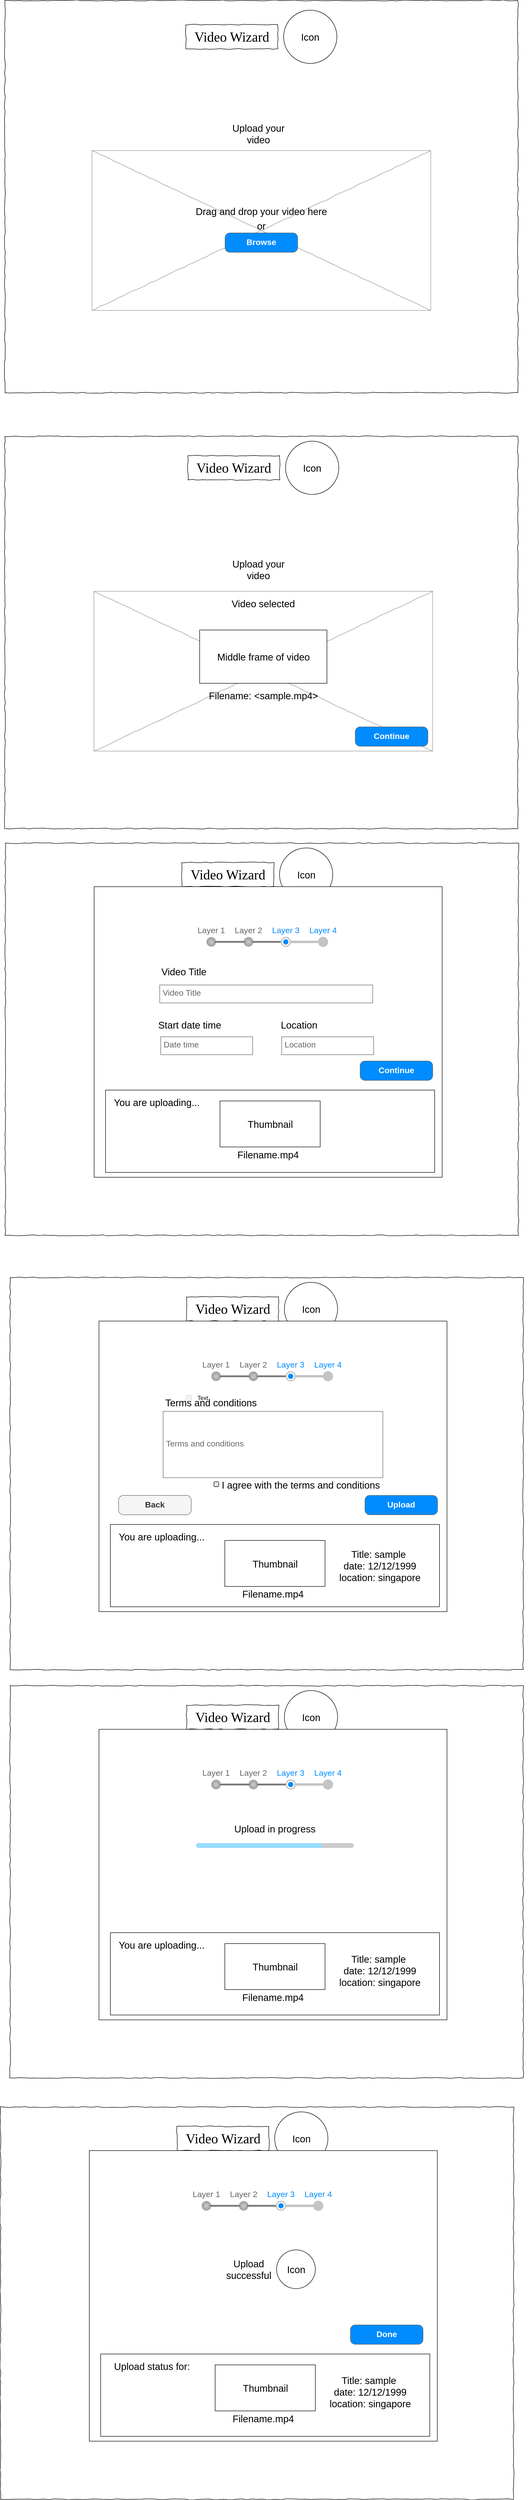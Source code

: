<mxfile version="20.8.13" type="device"><diagram id="9yvFwIko7pqrL0vCDobE" name="Page-2"><mxGraphModel dx="1881" dy="999" grid="1" gridSize="10" guides="1" tooltips="1" connect="1" arrows="1" fold="1" page="1" pageScale="1" pageWidth="827" pageHeight="1169" math="0" shadow="0"><root><mxCell id="0"/><mxCell id="1" parent="0"/><mxCell id="T34SvV8LfyO4ASIll8uc-1" value="" style="whiteSpace=wrap;html=1;rounded=0;shadow=0;labelBackgroundColor=none;strokeColor=#000000;strokeWidth=1;fillColor=none;fontFamily=Verdana;fontSize=12;fontColor=#000000;align=center;comic=1;" vertex="1" parent="1"><mxGeometry x="16" y="870" width="1060" height="810" as="geometry"/></mxCell><mxCell id="T34SvV8LfyO4ASIll8uc-2" value="Upload your video" style="text;strokeColor=none;align=center;fillColor=none;html=1;verticalAlign=middle;whiteSpace=wrap;rounded=0;fontSize=20;" vertex="1" parent="1"><mxGeometry x="463" y="1130" width="154" height="30" as="geometry"/></mxCell><mxCell id="T34SvV8LfyO4ASIll8uc-8" value="" style="group" vertex="1" connectable="0" parent="1"><mxGeometry x="390" y="890" width="312" height="110" as="geometry"/></mxCell><mxCell id="T34SvV8LfyO4ASIll8uc-9" value="Icon" style="ellipse;whiteSpace=wrap;html=1;aspect=fixed;fontSize=20;" vertex="1" parent="T34SvV8LfyO4ASIll8uc-8"><mxGeometry x="202" width="110" height="110" as="geometry"/></mxCell><mxCell id="T34SvV8LfyO4ASIll8uc-10" value="Video Wizard" style="whiteSpace=wrap;html=1;rounded=0;shadow=0;labelBackgroundColor=none;strokeWidth=1;fontFamily=Verdana;fontSize=28;align=center;comic=1;" vertex="1" parent="T34SvV8LfyO4ASIll8uc-8"><mxGeometry y="30" width="190" height="50" as="geometry"/></mxCell><mxCell id="T34SvV8LfyO4ASIll8uc-41" value="" style="group" vertex="1" connectable="0" parent="1"><mxGeometry x="196" y="1180" width="700" height="330" as="geometry"/></mxCell><mxCell id="T34SvV8LfyO4ASIll8uc-4" value="" style="verticalLabelPosition=bottom;shadow=0;dashed=0;align=center;html=1;verticalAlign=top;strokeWidth=1;shape=mxgraph.mockup.graphics.simpleIcon;strokeColor=#999999;rounded=0;labelBackgroundColor=none;fontFamily=Verdana;fontSize=14;fontColor=#000000;comic=1;" vertex="1" parent="T34SvV8LfyO4ASIll8uc-41"><mxGeometry width="700" height="330" as="geometry"/></mxCell><mxCell id="T34SvV8LfyO4ASIll8uc-5" value="Browse" style="strokeWidth=1;shadow=0;dashed=0;align=center;html=1;shape=mxgraph.mockup.buttons.button;strokeColor=#666666;fontColor=#ffffff;mainText=;buttonStyle=round;fontSize=17;fontStyle=1;fillColor=#008cff;whiteSpace=wrap;" vertex="1" parent="T34SvV8LfyO4ASIll8uc-41"><mxGeometry x="275" y="170" width="150" height="40" as="geometry"/></mxCell><mxCell id="T34SvV8LfyO4ASIll8uc-6" value="Drag and drop your video here" style="text;strokeColor=none;align=center;fillColor=none;html=1;verticalAlign=middle;whiteSpace=wrap;rounded=0;fontSize=20;" vertex="1" parent="T34SvV8LfyO4ASIll8uc-41"><mxGeometry x="190" y="110" width="320" height="30" as="geometry"/></mxCell><mxCell id="T34SvV8LfyO4ASIll8uc-7" value="or" style="text;strokeColor=none;align=center;fillColor=none;html=1;verticalAlign=middle;whiteSpace=wrap;rounded=0;fontSize=20;" vertex="1" parent="T34SvV8LfyO4ASIll8uc-41"><mxGeometry x="320" y="140" width="60" height="30" as="geometry"/></mxCell><mxCell id="T34SvV8LfyO4ASIll8uc-49" value="" style="group" vertex="1" connectable="0" parent="1"><mxGeometry x="16" y="1770" width="1060" height="810" as="geometry"/></mxCell><mxCell id="T34SvV8LfyO4ASIll8uc-31" value="" style="whiteSpace=wrap;html=1;rounded=0;shadow=0;labelBackgroundColor=none;strokeColor=#000000;strokeWidth=1;fillColor=none;fontFamily=Verdana;fontSize=12;fontColor=#000000;align=center;comic=1;" vertex="1" parent="T34SvV8LfyO4ASIll8uc-49"><mxGeometry width="1060" height="810" as="geometry"/></mxCell><mxCell id="T34SvV8LfyO4ASIll8uc-32" value="Upload your video" style="text;strokeColor=none;align=center;fillColor=none;html=1;verticalAlign=middle;whiteSpace=wrap;rounded=0;fontSize=20;" vertex="1" parent="T34SvV8LfyO4ASIll8uc-49"><mxGeometry x="447" y="260" width="154" height="30" as="geometry"/></mxCell><mxCell id="T34SvV8LfyO4ASIll8uc-43" value="" style="verticalLabelPosition=bottom;shadow=0;dashed=0;align=center;html=1;verticalAlign=top;strokeWidth=1;shape=mxgraph.mockup.graphics.simpleIcon;strokeColor=#999999;rounded=0;labelBackgroundColor=none;fontFamily=Verdana;fontSize=14;fontColor=#000000;comic=1;" vertex="1" parent="T34SvV8LfyO4ASIll8uc-49"><mxGeometry x="184" y="320" width="700" height="330" as="geometry"/></mxCell><mxCell id="T34SvV8LfyO4ASIll8uc-44" value="Continue" style="strokeWidth=1;shadow=0;dashed=0;align=center;html=1;shape=mxgraph.mockup.buttons.button;strokeColor=#666666;fontColor=#ffffff;mainText=;buttonStyle=round;fontSize=17;fontStyle=1;fillColor=#008cff;whiteSpace=wrap;" vertex="1" parent="T34SvV8LfyO4ASIll8uc-49"><mxGeometry x="724" y="600" width="150" height="40" as="geometry"/></mxCell><mxCell id="T34SvV8LfyO4ASIll8uc-45" value="Video selected" style="text;strokeColor=none;align=center;fillColor=none;html=1;verticalAlign=middle;whiteSpace=wrap;rounded=0;fontSize=20;" vertex="1" parent="T34SvV8LfyO4ASIll8uc-49"><mxGeometry x="374" y="330" width="320" height="30" as="geometry"/></mxCell><mxCell id="T34SvV8LfyO4ASIll8uc-47" value="Middle frame of video" style="rounded=0;whiteSpace=wrap;html=1;fontSize=20;" vertex="1" parent="T34SvV8LfyO4ASIll8uc-49"><mxGeometry x="402.5" y="400" width="263" height="110" as="geometry"/></mxCell><mxCell id="T34SvV8LfyO4ASIll8uc-48" value="Filename: &amp;lt;sample.mp4&amp;gt;" style="text;strokeColor=none;align=center;fillColor=none;html=1;verticalAlign=middle;whiteSpace=wrap;rounded=0;fontSize=20;" vertex="1" parent="T34SvV8LfyO4ASIll8uc-49"><mxGeometry x="410.5" y="520" width="247" height="30" as="geometry"/></mxCell><mxCell id="T34SvV8LfyO4ASIll8uc-38" value="" style="group" vertex="1" connectable="0" parent="T34SvV8LfyO4ASIll8uc-49"><mxGeometry x="378" y="10" width="312" height="110" as="geometry"/></mxCell><mxCell id="T34SvV8LfyO4ASIll8uc-39" value="Icon" style="ellipse;whiteSpace=wrap;html=1;aspect=fixed;fontSize=20;" vertex="1" parent="T34SvV8LfyO4ASIll8uc-38"><mxGeometry x="202" width="110" height="110" as="geometry"/></mxCell><mxCell id="T34SvV8LfyO4ASIll8uc-40" value="Video Wizard" style="whiteSpace=wrap;html=1;rounded=0;shadow=0;labelBackgroundColor=none;strokeWidth=1;fontFamily=Verdana;fontSize=28;align=center;comic=1;" vertex="1" parent="T34SvV8LfyO4ASIll8uc-38"><mxGeometry y="30" width="190" height="50" as="geometry"/></mxCell><mxCell id="T34SvV8LfyO4ASIll8uc-50" value="" style="group" vertex="1" connectable="0" parent="1"><mxGeometry x="30" y="2610" width="1060" height="810" as="geometry"/></mxCell><mxCell id="T34SvV8LfyO4ASIll8uc-89" value="" style="group" vertex="1" connectable="0" parent="T34SvV8LfyO4ASIll8uc-50"><mxGeometry x="351.5" y="10" width="312" height="110" as="geometry"/></mxCell><mxCell id="T34SvV8LfyO4ASIll8uc-90" value="Icon" style="ellipse;whiteSpace=wrap;html=1;aspect=fixed;fontSize=20;" vertex="1" parent="T34SvV8LfyO4ASIll8uc-89"><mxGeometry x="202" width="110" height="110" as="geometry"/></mxCell><mxCell id="T34SvV8LfyO4ASIll8uc-91" value="Video Wizard" style="whiteSpace=wrap;html=1;rounded=0;shadow=0;labelBackgroundColor=none;strokeWidth=1;fontFamily=Verdana;fontSize=28;align=center;comic=1;" vertex="1" parent="T34SvV8LfyO4ASIll8uc-89"><mxGeometry y="30" width="190" height="50" as="geometry"/></mxCell><mxCell id="T34SvV8LfyO4ASIll8uc-51" value="" style="whiteSpace=wrap;html=1;rounded=0;shadow=0;labelBackgroundColor=none;strokeColor=#000000;strokeWidth=1;fillColor=none;fontFamily=Verdana;fontSize=12;fontColor=#000000;align=center;comic=1;" vertex="1" parent="T34SvV8LfyO4ASIll8uc-50"><mxGeometry x="-13" width="1060" height="810" as="geometry"/></mxCell><mxCell id="T34SvV8LfyO4ASIll8uc-52" value="Upload your video" style="text;strokeColor=none;align=center;fillColor=none;html=1;verticalAlign=middle;whiteSpace=wrap;rounded=0;fontSize=20;" vertex="1" parent="T34SvV8LfyO4ASIll8uc-50"><mxGeometry x="447" y="260" width="154" height="30" as="geometry"/></mxCell><mxCell id="T34SvV8LfyO4ASIll8uc-53" value="" style="group" vertex="1" connectable="0" parent="T34SvV8LfyO4ASIll8uc-50"><mxGeometry x="361" y="120" width="312" height="110" as="geometry"/></mxCell><mxCell id="T34SvV8LfyO4ASIll8uc-54" value="Icon" style="ellipse;whiteSpace=wrap;html=1;aspect=fixed;fontSize=20;" vertex="1" parent="T34SvV8LfyO4ASIll8uc-53"><mxGeometry x="202" width="110" height="110" as="geometry"/></mxCell><mxCell id="T34SvV8LfyO4ASIll8uc-55" value="Video Wizard" style="whiteSpace=wrap;html=1;rounded=0;shadow=0;labelBackgroundColor=none;strokeWidth=1;fontFamily=Verdana;fontSize=28;align=center;comic=1;" vertex="1" parent="T34SvV8LfyO4ASIll8uc-53"><mxGeometry y="30" width="190" height="50" as="geometry"/></mxCell><mxCell id="T34SvV8LfyO4ASIll8uc-56" value="" style="verticalLabelPosition=bottom;shadow=0;dashed=0;align=center;html=1;verticalAlign=top;strokeWidth=1;shape=mxgraph.mockup.graphics.simpleIcon;strokeColor=#999999;rounded=0;labelBackgroundColor=none;fontFamily=Verdana;fontSize=14;fontColor=#000000;comic=1;" vertex="1" parent="T34SvV8LfyO4ASIll8uc-50"><mxGeometry x="184" y="320" width="700" height="330" as="geometry"/></mxCell><mxCell id="T34SvV8LfyO4ASIll8uc-57" value="Continue" style="strokeWidth=1;shadow=0;dashed=0;align=center;html=1;shape=mxgraph.mockup.buttons.button;strokeColor=#666666;fontColor=#ffffff;mainText=;buttonStyle=round;fontSize=17;fontStyle=1;fillColor=#008cff;whiteSpace=wrap;" vertex="1" parent="T34SvV8LfyO4ASIll8uc-50"><mxGeometry x="724" y="600" width="150" height="40" as="geometry"/></mxCell><mxCell id="T34SvV8LfyO4ASIll8uc-58" value="Video selected" style="text;strokeColor=none;align=center;fillColor=none;html=1;verticalAlign=middle;whiteSpace=wrap;rounded=0;fontSize=20;" vertex="1" parent="T34SvV8LfyO4ASIll8uc-50"><mxGeometry x="374" y="330" width="320" height="30" as="geometry"/></mxCell><mxCell id="T34SvV8LfyO4ASIll8uc-59" value="Middle frame of video" style="rounded=0;whiteSpace=wrap;html=1;fontSize=20;" vertex="1" parent="T34SvV8LfyO4ASIll8uc-50"><mxGeometry x="402.5" y="400" width="263" height="110" as="geometry"/></mxCell><mxCell id="T34SvV8LfyO4ASIll8uc-60" value="Filename: &amp;lt;sample.mp4&amp;gt;" style="text;strokeColor=none;align=center;fillColor=none;html=1;verticalAlign=middle;whiteSpace=wrap;rounded=0;fontSize=20;" vertex="1" parent="T34SvV8LfyO4ASIll8uc-50"><mxGeometry x="410.5" y="520" width="247" height="30" as="geometry"/></mxCell><mxCell id="T34SvV8LfyO4ASIll8uc-61" value="" style="rounded=0;whiteSpace=wrap;html=1;fontSize=20;" vertex="1" parent="T34SvV8LfyO4ASIll8uc-50"><mxGeometry x="170.5" y="90" width="719" height="600" as="geometry"/></mxCell><mxCell id="T34SvV8LfyO4ASIll8uc-62" value="" style="strokeWidth=1;shadow=0;dashed=0;align=center;html=1;shape=mxgraph.mockup.navigation.stepBar;strokeColor=#c4c4c4;textColor=#666666;textColor2=#008cff;mainText=Layer 1,Layer 2,+Layer 3,Layer 4;textSize=17;fillColor=#666666;overflow=fill;fontSize=17;fontColor=#666666;" vertex="1" parent="T34SvV8LfyO4ASIll8uc-50"><mxGeometry x="374" y="170" width="300" height="50" as="geometry"/></mxCell><mxCell id="T34SvV8LfyO4ASIll8uc-63" value="Video Title" style="strokeWidth=1;shadow=0;dashed=0;align=center;html=1;shape=mxgraph.mockup.text.textBox;fontColor=#666666;align=left;fontSize=17;spacingLeft=4;spacingTop=-3;strokeColor=#666666;mainText=" vertex="1" parent="T34SvV8LfyO4ASIll8uc-50"><mxGeometry x="306" y="293" width="440" height="37" as="geometry"/></mxCell><mxCell id="T34SvV8LfyO4ASIll8uc-64" value="Date time" style="strokeWidth=1;shadow=0;dashed=0;align=center;html=1;shape=mxgraph.mockup.text.textBox;fontColor=#666666;align=left;fontSize=17;spacingLeft=4;spacingTop=-3;strokeColor=#666666;mainText=" vertex="1" parent="T34SvV8LfyO4ASIll8uc-50"><mxGeometry x="308" y="400" width="190" height="37" as="geometry"/></mxCell><mxCell id="T34SvV8LfyO4ASIll8uc-80" value="Location" style="strokeWidth=1;shadow=0;dashed=0;align=center;html=1;shape=mxgraph.mockup.text.textBox;fontColor=#666666;align=left;fontSize=17;spacingLeft=4;spacingTop=-3;strokeColor=#666666;mainText=" vertex="1" parent="T34SvV8LfyO4ASIll8uc-50"><mxGeometry x="558" y="400" width="190" height="37" as="geometry"/></mxCell><mxCell id="T34SvV8LfyO4ASIll8uc-81" value="Video Title" style="text;strokeColor=none;align=center;fillColor=none;html=1;verticalAlign=middle;whiteSpace=wrap;rounded=0;fontSize=20;" vertex="1" parent="T34SvV8LfyO4ASIll8uc-50"><mxGeometry x="286" y="250" width="140" height="30" as="geometry"/></mxCell><mxCell id="T34SvV8LfyO4ASIll8uc-82" value="Start date time" style="text;strokeColor=none;align=center;fillColor=none;html=1;verticalAlign=middle;whiteSpace=wrap;rounded=0;fontSize=20;" vertex="1" parent="T34SvV8LfyO4ASIll8uc-50"><mxGeometry x="298" y="360" width="140" height="30" as="geometry"/></mxCell><mxCell id="T34SvV8LfyO4ASIll8uc-83" value="Location" style="text;strokeColor=none;align=center;fillColor=none;html=1;verticalAlign=middle;whiteSpace=wrap;rounded=0;fontSize=20;" vertex="1" parent="T34SvV8LfyO4ASIll8uc-50"><mxGeometry x="523.5" y="360" width="140" height="30" as="geometry"/></mxCell><mxCell id="T34SvV8LfyO4ASIll8uc-84" value="" style="rounded=0;whiteSpace=wrap;html=1;fontSize=20;" vertex="1" parent="T34SvV8LfyO4ASIll8uc-50"><mxGeometry x="194" y="510" width="680" height="170" as="geometry"/></mxCell><mxCell id="T34SvV8LfyO4ASIll8uc-85" value="You are uploading..." style="text;strokeColor=none;align=center;fillColor=none;html=1;verticalAlign=middle;whiteSpace=wrap;rounded=0;fontSize=20;" vertex="1" parent="T34SvV8LfyO4ASIll8uc-50"><mxGeometry x="210" y="520" width="180" height="30" as="geometry"/></mxCell><mxCell id="T34SvV8LfyO4ASIll8uc-86" value="Thumbnail" style="rounded=0;whiteSpace=wrap;html=1;fontSize=20;" vertex="1" parent="T34SvV8LfyO4ASIll8uc-50"><mxGeometry x="430.5" y="532.5" width="207" height="95" as="geometry"/></mxCell><mxCell id="T34SvV8LfyO4ASIll8uc-87" value="Filename.mp4" style="text;html=1;strokeColor=none;fillColor=none;align=center;verticalAlign=middle;whiteSpace=wrap;rounded=0;fontSize=20;" vertex="1" parent="T34SvV8LfyO4ASIll8uc-50"><mxGeometry x="500" y="627.5" width="60" height="30" as="geometry"/></mxCell><mxCell id="T34SvV8LfyO4ASIll8uc-88" value="Continue" style="strokeWidth=1;shadow=0;dashed=0;align=center;html=1;shape=mxgraph.mockup.buttons.button;strokeColor=#666666;fontColor=#ffffff;mainText=;buttonStyle=round;fontSize=17;fontStyle=1;fillColor=#008cff;whiteSpace=wrap;" vertex="1" parent="T34SvV8LfyO4ASIll8uc-50"><mxGeometry x="720" y="450" width="150" height="40" as="geometry"/></mxCell><mxCell id="T34SvV8LfyO4ASIll8uc-100" value="Upload your video" style="text;strokeColor=none;align=center;fillColor=none;html=1;verticalAlign=middle;whiteSpace=wrap;rounded=0;fontSize=20;" vertex="1" parent="1"><mxGeometry x="483" y="3780" width="154" height="30" as="geometry"/></mxCell><mxCell id="T34SvV8LfyO4ASIll8uc-101" value="" style="verticalLabelPosition=bottom;shadow=0;dashed=0;align=center;html=1;verticalAlign=top;strokeWidth=1;shape=mxgraph.mockup.graphics.simpleIcon;strokeColor=#999999;rounded=0;labelBackgroundColor=none;fontFamily=Verdana;fontSize=14;fontColor=#000000;comic=1;" vertex="1" parent="1"><mxGeometry x="220" y="3840" width="700" height="330" as="geometry"/></mxCell><mxCell id="T34SvV8LfyO4ASIll8uc-102" value="Continue" style="strokeWidth=1;shadow=0;dashed=0;align=center;html=1;shape=mxgraph.mockup.buttons.button;strokeColor=#666666;fontColor=#ffffff;mainText=;buttonStyle=round;fontSize=17;fontStyle=1;fillColor=#008cff;whiteSpace=wrap;" vertex="1" parent="1"><mxGeometry x="760" y="4120" width="150" height="40" as="geometry"/></mxCell><mxCell id="T34SvV8LfyO4ASIll8uc-103" value="Video selected" style="text;strokeColor=none;align=center;fillColor=none;html=1;verticalAlign=middle;whiteSpace=wrap;rounded=0;fontSize=20;" vertex="1" parent="1"><mxGeometry x="410" y="3850" width="320" height="30" as="geometry"/></mxCell><mxCell id="T34SvV8LfyO4ASIll8uc-104" value="Middle frame of video" style="rounded=0;whiteSpace=wrap;html=1;fontSize=20;" vertex="1" parent="1"><mxGeometry x="438.5" y="3920" width="263" height="110" as="geometry"/></mxCell><mxCell id="T34SvV8LfyO4ASIll8uc-105" value="Filename: &amp;lt;sample.mp4&amp;gt;" style="text;strokeColor=none;align=center;fillColor=none;html=1;verticalAlign=middle;whiteSpace=wrap;rounded=0;fontSize=20;" vertex="1" parent="1"><mxGeometry x="446.5" y="4040" width="247" height="30" as="geometry"/></mxCell><mxCell id="T34SvV8LfyO4ASIll8uc-109" value="" style="group" vertex="1" connectable="0" parent="1"><mxGeometry x="40" y="3507" width="1060" height="810" as="geometry"/></mxCell><mxCell id="T34SvV8LfyO4ASIll8uc-110" value="" style="group" vertex="1" connectable="0" parent="T34SvV8LfyO4ASIll8uc-109"><mxGeometry x="351.5" y="10" width="312" height="110" as="geometry"/></mxCell><mxCell id="T34SvV8LfyO4ASIll8uc-111" value="Icon" style="ellipse;whiteSpace=wrap;html=1;aspect=fixed;fontSize=20;" vertex="1" parent="T34SvV8LfyO4ASIll8uc-110"><mxGeometry x="202" width="110" height="110" as="geometry"/></mxCell><mxCell id="T34SvV8LfyO4ASIll8uc-112" value="Video Wizard" style="whiteSpace=wrap;html=1;rounded=0;shadow=0;labelBackgroundColor=none;strokeWidth=1;fontFamily=Verdana;fontSize=28;align=center;comic=1;" vertex="1" parent="T34SvV8LfyO4ASIll8uc-110"><mxGeometry y="30" width="190" height="50" as="geometry"/></mxCell><mxCell id="T34SvV8LfyO4ASIll8uc-113" value="" style="whiteSpace=wrap;html=1;rounded=0;shadow=0;labelBackgroundColor=none;strokeColor=#000000;strokeWidth=1;fillColor=none;fontFamily=Verdana;fontSize=12;fontColor=#000000;align=center;comic=1;" vertex="1" parent="T34SvV8LfyO4ASIll8uc-109"><mxGeometry x="-13" width="1060" height="810" as="geometry"/></mxCell><mxCell id="T34SvV8LfyO4ASIll8uc-114" value="Upload your video" style="text;strokeColor=none;align=center;fillColor=none;html=1;verticalAlign=middle;whiteSpace=wrap;rounded=0;fontSize=20;" vertex="1" parent="T34SvV8LfyO4ASIll8uc-109"><mxGeometry x="447" y="260" width="154" height="30" as="geometry"/></mxCell><mxCell id="T34SvV8LfyO4ASIll8uc-115" value="" style="group" vertex="1" connectable="0" parent="T34SvV8LfyO4ASIll8uc-109"><mxGeometry x="361" y="120" width="312" height="110" as="geometry"/></mxCell><mxCell id="T34SvV8LfyO4ASIll8uc-116" value="Icon" style="ellipse;whiteSpace=wrap;html=1;aspect=fixed;fontSize=20;" vertex="1" parent="T34SvV8LfyO4ASIll8uc-115"><mxGeometry x="202" width="110" height="110" as="geometry"/></mxCell><mxCell id="T34SvV8LfyO4ASIll8uc-117" value="Video Wizard" style="whiteSpace=wrap;html=1;rounded=0;shadow=0;labelBackgroundColor=none;strokeWidth=1;fontFamily=Verdana;fontSize=28;align=center;comic=1;" vertex="1" parent="T34SvV8LfyO4ASIll8uc-115"><mxGeometry y="30" width="190" height="50" as="geometry"/></mxCell><mxCell id="T34SvV8LfyO4ASIll8uc-118" value="" style="verticalLabelPosition=bottom;shadow=0;dashed=0;align=center;html=1;verticalAlign=top;strokeWidth=1;shape=mxgraph.mockup.graphics.simpleIcon;strokeColor=#999999;rounded=0;labelBackgroundColor=none;fontFamily=Verdana;fontSize=14;fontColor=#000000;comic=1;" vertex="1" parent="T34SvV8LfyO4ASIll8uc-109"><mxGeometry x="184" y="320" width="700" height="330" as="geometry"/></mxCell><mxCell id="T34SvV8LfyO4ASIll8uc-119" value="Continue" style="strokeWidth=1;shadow=0;dashed=0;align=center;html=1;shape=mxgraph.mockup.buttons.button;strokeColor=#666666;fontColor=#ffffff;mainText=;buttonStyle=round;fontSize=17;fontStyle=1;fillColor=#008cff;whiteSpace=wrap;" vertex="1" parent="T34SvV8LfyO4ASIll8uc-109"><mxGeometry x="724" y="600" width="150" height="40" as="geometry"/></mxCell><mxCell id="T34SvV8LfyO4ASIll8uc-120" value="Video selected" style="text;strokeColor=none;align=center;fillColor=none;html=1;verticalAlign=middle;whiteSpace=wrap;rounded=0;fontSize=20;" vertex="1" parent="T34SvV8LfyO4ASIll8uc-109"><mxGeometry x="374" y="330" width="320" height="30" as="geometry"/></mxCell><mxCell id="T34SvV8LfyO4ASIll8uc-121" value="Middle frame of video" style="rounded=0;whiteSpace=wrap;html=1;fontSize=20;" vertex="1" parent="T34SvV8LfyO4ASIll8uc-109"><mxGeometry x="402.5" y="400" width="263" height="110" as="geometry"/></mxCell><mxCell id="T34SvV8LfyO4ASIll8uc-122" value="Filename: &amp;lt;sample.mp4&amp;gt;" style="text;strokeColor=none;align=center;fillColor=none;html=1;verticalAlign=middle;whiteSpace=wrap;rounded=0;fontSize=20;" vertex="1" parent="T34SvV8LfyO4ASIll8uc-109"><mxGeometry x="410.5" y="520" width="247" height="30" as="geometry"/></mxCell><mxCell id="T34SvV8LfyO4ASIll8uc-123" value="" style="rounded=0;whiteSpace=wrap;html=1;fontSize=20;" vertex="1" parent="T34SvV8LfyO4ASIll8uc-109"><mxGeometry x="170.5" y="90" width="719" height="600" as="geometry"/></mxCell><mxCell id="T34SvV8LfyO4ASIll8uc-124" value="" style="strokeWidth=1;shadow=0;dashed=0;align=center;html=1;shape=mxgraph.mockup.navigation.stepBar;strokeColor=#c4c4c4;textColor=#666666;textColor2=#008cff;mainText=Layer 1,Layer 2,+Layer 3,Layer 4;textSize=17;fillColor=#666666;overflow=fill;fontSize=17;fontColor=#666666;" vertex="1" parent="T34SvV8LfyO4ASIll8uc-109"><mxGeometry x="374" y="170" width="300" height="50" as="geometry"/></mxCell><mxCell id="T34SvV8LfyO4ASIll8uc-125" value="Terms and conditions" style="strokeWidth=1;shadow=0;dashed=0;align=center;html=1;shape=mxgraph.mockup.text.textBox;fontColor=#666666;align=left;fontSize=17;spacingLeft=4;spacingTop=-3;strokeColor=#666666;mainText=" vertex="1" parent="T34SvV8LfyO4ASIll8uc-109"><mxGeometry x="303" y="276.5" width="454" height="137" as="geometry"/></mxCell><mxCell id="T34SvV8LfyO4ASIll8uc-128" value="Terms and conditions" style="text;strokeColor=none;align=center;fillColor=none;html=1;verticalAlign=middle;whiteSpace=wrap;rounded=0;fontSize=20;" vertex="1" parent="T34SvV8LfyO4ASIll8uc-109"><mxGeometry x="290" y="243" width="224" height="30" as="geometry"/></mxCell><mxCell id="T34SvV8LfyO4ASIll8uc-131" value="" style="rounded=0;whiteSpace=wrap;html=1;fontSize=20;" vertex="1" parent="T34SvV8LfyO4ASIll8uc-109"><mxGeometry x="194" y="510" width="680" height="170" as="geometry"/></mxCell><mxCell id="T34SvV8LfyO4ASIll8uc-132" value="You are uploading..." style="text;strokeColor=none;align=center;fillColor=none;html=1;verticalAlign=middle;whiteSpace=wrap;rounded=0;fontSize=20;" vertex="1" parent="T34SvV8LfyO4ASIll8uc-109"><mxGeometry x="210" y="520" width="180" height="30" as="geometry"/></mxCell><mxCell id="T34SvV8LfyO4ASIll8uc-133" value="Thumbnail" style="rounded=0;whiteSpace=wrap;html=1;fontSize=20;" vertex="1" parent="T34SvV8LfyO4ASIll8uc-109"><mxGeometry x="430.5" y="543" width="207" height="95" as="geometry"/></mxCell><mxCell id="T34SvV8LfyO4ASIll8uc-134" value="Filename.mp4" style="text;html=1;strokeColor=none;fillColor=none;align=center;verticalAlign=middle;whiteSpace=wrap;rounded=0;fontSize=20;" vertex="1" parent="T34SvV8LfyO4ASIll8uc-109"><mxGeometry x="500" y="638" width="60" height="30" as="geometry"/></mxCell><mxCell id="T34SvV8LfyO4ASIll8uc-135" value="Upload" style="strokeWidth=1;shadow=0;dashed=0;align=center;html=1;shape=mxgraph.mockup.buttons.button;strokeColor=#666666;fontColor=#ffffff;mainText=;buttonStyle=round;fontSize=17;fontStyle=1;fillColor=#008cff;whiteSpace=wrap;" vertex="1" parent="T34SvV8LfyO4ASIll8uc-109"><mxGeometry x="720" y="450" width="150" height="40" as="geometry"/></mxCell><mxCell id="T34SvV8LfyO4ASIll8uc-156" value="" style="html=1;shadow=0;dashed=0;shape=mxgraph.bootstrap.checkbox2;labelPosition=right;verticalLabelPosition=middle;align=left;verticalAlign=middle;gradientColor=#DEDEDE;fillColor=#EDEDED;checked=0;spacing=5;checkedFill=#0085FC;checkedStroke=#ffffff;sketch=0;fontSize=20;" vertex="1" parent="T34SvV8LfyO4ASIll8uc-109"><mxGeometry x="408" y="422" width="10" height="10" as="geometry"/></mxCell><mxCell id="T34SvV8LfyO4ASIll8uc-157" value="I agree with the terms and conditions" style="text;strokeColor=none;align=center;fillColor=none;html=1;verticalAlign=middle;whiteSpace=wrap;rounded=0;fontSize=20;" vertex="1" parent="T34SvV8LfyO4ASIll8uc-109"><mxGeometry x="388" y="413" width="399" height="30" as="geometry"/></mxCell><mxCell id="T34SvV8LfyO4ASIll8uc-159" value="Back" style="strokeWidth=1;shadow=0;dashed=0;align=center;html=1;shape=mxgraph.mockup.buttons.button;strokeColor=#666666;fontColor=#333333;mainText=;buttonStyle=round;fontSize=17;fontStyle=1;fillColor=#f5f5f5;whiteSpace=wrap;" vertex="1" parent="T34SvV8LfyO4ASIll8uc-109"><mxGeometry x="211" y="450" width="150" height="40" as="geometry"/></mxCell><mxCell id="T34SvV8LfyO4ASIll8uc-243" value="Title: sample&amp;nbsp;&lt;br&gt;date: 12/12/1999&lt;br&gt;location: singapore" style="text;strokeColor=none;align=center;fillColor=none;html=1;verticalAlign=middle;whiteSpace=wrap;rounded=0;fontSize=20;" vertex="1" parent="T34SvV8LfyO4ASIll8uc-109"><mxGeometry x="665.5" y="567.5" width="170" height="55" as="geometry"/></mxCell><mxCell id="T34SvV8LfyO4ASIll8uc-216" value="" style="group" vertex="1" connectable="0" parent="1"><mxGeometry x="40" y="4350" width="1060" height="810" as="geometry"/></mxCell><mxCell id="T34SvV8LfyO4ASIll8uc-217" value="" style="group" vertex="1" connectable="0" parent="T34SvV8LfyO4ASIll8uc-216"><mxGeometry x="351.5" y="10" width="312" height="110" as="geometry"/></mxCell><mxCell id="T34SvV8LfyO4ASIll8uc-218" value="Icon" style="ellipse;whiteSpace=wrap;html=1;aspect=fixed;fontSize=20;" vertex="1" parent="T34SvV8LfyO4ASIll8uc-217"><mxGeometry x="202" width="110" height="110" as="geometry"/></mxCell><mxCell id="T34SvV8LfyO4ASIll8uc-219" value="Video Wizard" style="whiteSpace=wrap;html=1;rounded=0;shadow=0;labelBackgroundColor=none;strokeWidth=1;fontFamily=Verdana;fontSize=28;align=center;comic=1;" vertex="1" parent="T34SvV8LfyO4ASIll8uc-217"><mxGeometry y="30" width="190" height="50" as="geometry"/></mxCell><mxCell id="T34SvV8LfyO4ASIll8uc-220" value="" style="whiteSpace=wrap;html=1;rounded=0;shadow=0;labelBackgroundColor=none;strokeColor=#000000;strokeWidth=1;fillColor=none;fontFamily=Verdana;fontSize=12;fontColor=#000000;align=center;comic=1;" vertex="1" parent="T34SvV8LfyO4ASIll8uc-216"><mxGeometry x="-13" width="1060" height="810" as="geometry"/></mxCell><mxCell id="T34SvV8LfyO4ASIll8uc-221" value="Upload your video" style="text;strokeColor=none;align=center;fillColor=none;html=1;verticalAlign=middle;whiteSpace=wrap;rounded=0;fontSize=20;" vertex="1" parent="T34SvV8LfyO4ASIll8uc-216"><mxGeometry x="447" y="260" width="154" height="30" as="geometry"/></mxCell><mxCell id="T34SvV8LfyO4ASIll8uc-222" value="" style="group" vertex="1" connectable="0" parent="T34SvV8LfyO4ASIll8uc-216"><mxGeometry x="361" y="120" width="312" height="110" as="geometry"/></mxCell><mxCell id="T34SvV8LfyO4ASIll8uc-223" value="Icon" style="ellipse;whiteSpace=wrap;html=1;aspect=fixed;fontSize=20;" vertex="1" parent="T34SvV8LfyO4ASIll8uc-222"><mxGeometry x="202" width="110" height="110" as="geometry"/></mxCell><mxCell id="T34SvV8LfyO4ASIll8uc-224" value="Video Wizard" style="whiteSpace=wrap;html=1;rounded=0;shadow=0;labelBackgroundColor=none;strokeWidth=1;fontFamily=Verdana;fontSize=28;align=center;comic=1;" vertex="1" parent="T34SvV8LfyO4ASIll8uc-222"><mxGeometry y="30" width="190" height="50" as="geometry"/></mxCell><mxCell id="T34SvV8LfyO4ASIll8uc-225" value="" style="verticalLabelPosition=bottom;shadow=0;dashed=0;align=center;html=1;verticalAlign=top;strokeWidth=1;shape=mxgraph.mockup.graphics.simpleIcon;strokeColor=#999999;rounded=0;labelBackgroundColor=none;fontFamily=Verdana;fontSize=14;fontColor=#000000;comic=1;" vertex="1" parent="T34SvV8LfyO4ASIll8uc-216"><mxGeometry x="184" y="320" width="700" height="330" as="geometry"/></mxCell><mxCell id="T34SvV8LfyO4ASIll8uc-226" value="Continue" style="strokeWidth=1;shadow=0;dashed=0;align=center;html=1;shape=mxgraph.mockup.buttons.button;strokeColor=#666666;fontColor=#ffffff;mainText=;buttonStyle=round;fontSize=17;fontStyle=1;fillColor=#008cff;whiteSpace=wrap;" vertex="1" parent="T34SvV8LfyO4ASIll8uc-216"><mxGeometry x="724" y="600" width="150" height="40" as="geometry"/></mxCell><mxCell id="T34SvV8LfyO4ASIll8uc-227" value="Video selected" style="text;strokeColor=none;align=center;fillColor=none;html=1;verticalAlign=middle;whiteSpace=wrap;rounded=0;fontSize=20;" vertex="1" parent="T34SvV8LfyO4ASIll8uc-216"><mxGeometry x="374" y="330" width="320" height="30" as="geometry"/></mxCell><mxCell id="T34SvV8LfyO4ASIll8uc-228" value="Middle frame of video" style="rounded=0;whiteSpace=wrap;html=1;fontSize=20;" vertex="1" parent="T34SvV8LfyO4ASIll8uc-216"><mxGeometry x="402.5" y="400" width="263" height="110" as="geometry"/></mxCell><mxCell id="T34SvV8LfyO4ASIll8uc-229" value="Filename: &amp;lt;sample.mp4&amp;gt;" style="text;strokeColor=none;align=center;fillColor=none;html=1;verticalAlign=middle;whiteSpace=wrap;rounded=0;fontSize=20;" vertex="1" parent="T34SvV8LfyO4ASIll8uc-216"><mxGeometry x="410.5" y="520" width="247" height="30" as="geometry"/></mxCell><mxCell id="T34SvV8LfyO4ASIll8uc-230" value="" style="rounded=0;whiteSpace=wrap;html=1;fontSize=20;" vertex="1" parent="T34SvV8LfyO4ASIll8uc-216"><mxGeometry x="170.5" y="90" width="719" height="600" as="geometry"/></mxCell><mxCell id="T34SvV8LfyO4ASIll8uc-231" value="" style="strokeWidth=1;shadow=0;dashed=0;align=center;html=1;shape=mxgraph.mockup.navigation.stepBar;strokeColor=#c4c4c4;textColor=#666666;textColor2=#008cff;mainText=Layer 1,Layer 2,+Layer 3,Layer 4;textSize=17;fillColor=#666666;overflow=fill;fontSize=17;fontColor=#666666;" vertex="1" parent="T34SvV8LfyO4ASIll8uc-216"><mxGeometry x="374" y="170" width="300" height="50" as="geometry"/></mxCell><mxCell id="T34SvV8LfyO4ASIll8uc-234" value="" style="rounded=0;whiteSpace=wrap;html=1;fontSize=20;" vertex="1" parent="T34SvV8LfyO4ASIll8uc-216"><mxGeometry x="194" y="510" width="680" height="170" as="geometry"/></mxCell><mxCell id="T34SvV8LfyO4ASIll8uc-235" value="You are uploading..." style="text;strokeColor=none;align=center;fillColor=none;html=1;verticalAlign=middle;whiteSpace=wrap;rounded=0;fontSize=20;" vertex="1" parent="T34SvV8LfyO4ASIll8uc-216"><mxGeometry x="210" y="520" width="180" height="30" as="geometry"/></mxCell><mxCell id="T34SvV8LfyO4ASIll8uc-236" value="Thumbnail" style="rounded=0;whiteSpace=wrap;html=1;fontSize=20;" vertex="1" parent="T34SvV8LfyO4ASIll8uc-216"><mxGeometry x="430.5" y="532.5" width="207" height="95" as="geometry"/></mxCell><mxCell id="T34SvV8LfyO4ASIll8uc-237" value="Filename.mp4" style="text;html=1;strokeColor=none;fillColor=none;align=center;verticalAlign=middle;whiteSpace=wrap;rounded=0;fontSize=20;" vertex="1" parent="T34SvV8LfyO4ASIll8uc-216"><mxGeometry x="500" y="627.5" width="60" height="30" as="geometry"/></mxCell><mxCell id="T34SvV8LfyO4ASIll8uc-244" value="Title: sample&amp;nbsp;&lt;br&gt;date: 12/12/1999&lt;br&gt;location: singapore" style="text;strokeColor=none;align=center;fillColor=none;html=1;verticalAlign=middle;whiteSpace=wrap;rounded=0;fontSize=20;" vertex="1" parent="T34SvV8LfyO4ASIll8uc-216"><mxGeometry x="665.5" y="560" width="170" height="55" as="geometry"/></mxCell><mxCell id="T34SvV8LfyO4ASIll8uc-245" value="" style="verticalLabelPosition=bottom;shadow=0;dashed=0;align=center;html=1;verticalAlign=top;strokeWidth=1;shape=mxgraph.mockup.misc.progressBar;fillColor=#cccccc;strokeColor=none;fillColor2=#99ddff;barPos=80;fontSize=20;" vertex="1" parent="T34SvV8LfyO4ASIll8uc-216"><mxGeometry x="371" y="300" width="326" height="60" as="geometry"/></mxCell><mxCell id="T34SvV8LfyO4ASIll8uc-246" value="Upload in progress" style="text;strokeColor=none;align=center;fillColor=none;html=1;verticalAlign=middle;whiteSpace=wrap;rounded=0;fontSize=20;" vertex="1" parent="T34SvV8LfyO4ASIll8uc-216"><mxGeometry x="404" y="280" width="260" height="30" as="geometry"/></mxCell><mxCell id="T34SvV8LfyO4ASIll8uc-242" value="Text" style="rounded=1;fillColor=#F0F2F5;strokeColor=#D8DCE3;align=left;verticalAlign=middle;fontStyle=0;fontSize=12;labelPosition=right;verticalLabelPosition=middle;spacingLeft=10;html=1;shadow=0;dashed=0" vertex="1" parent="1"><mxGeometry x="390" y="3750" width="12" height="12" as="geometry"/></mxCell><mxCell id="T34SvV8LfyO4ASIll8uc-247" value="" style="group" vertex="1" connectable="0" parent="1"><mxGeometry x="20" y="5220" width="1060" height="810" as="geometry"/></mxCell><mxCell id="T34SvV8LfyO4ASIll8uc-248" value="" style="group" vertex="1" connectable="0" parent="T34SvV8LfyO4ASIll8uc-247"><mxGeometry x="351.5" y="10" width="312" height="110" as="geometry"/></mxCell><mxCell id="T34SvV8LfyO4ASIll8uc-249" value="Icon" style="ellipse;whiteSpace=wrap;html=1;aspect=fixed;fontSize=20;" vertex="1" parent="T34SvV8LfyO4ASIll8uc-248"><mxGeometry x="202" width="110" height="110" as="geometry"/></mxCell><mxCell id="T34SvV8LfyO4ASIll8uc-250" value="Video Wizard" style="whiteSpace=wrap;html=1;rounded=0;shadow=0;labelBackgroundColor=none;strokeWidth=1;fontFamily=Verdana;fontSize=28;align=center;comic=1;" vertex="1" parent="T34SvV8LfyO4ASIll8uc-248"><mxGeometry y="30" width="190" height="50" as="geometry"/></mxCell><mxCell id="T34SvV8LfyO4ASIll8uc-251" value="" style="whiteSpace=wrap;html=1;rounded=0;shadow=0;labelBackgroundColor=none;strokeColor=#000000;strokeWidth=1;fillColor=none;fontFamily=Verdana;fontSize=12;fontColor=#000000;align=center;comic=1;" vertex="1" parent="T34SvV8LfyO4ASIll8uc-247"><mxGeometry x="-13" width="1060" height="810" as="geometry"/></mxCell><mxCell id="T34SvV8LfyO4ASIll8uc-252" value="Upload your video" style="text;strokeColor=none;align=center;fillColor=none;html=1;verticalAlign=middle;whiteSpace=wrap;rounded=0;fontSize=20;" vertex="1" parent="T34SvV8LfyO4ASIll8uc-247"><mxGeometry x="447" y="260" width="154" height="30" as="geometry"/></mxCell><mxCell id="T34SvV8LfyO4ASIll8uc-253" value="" style="group" vertex="1" connectable="0" parent="T34SvV8LfyO4ASIll8uc-247"><mxGeometry x="361" y="120" width="312" height="110" as="geometry"/></mxCell><mxCell id="T34SvV8LfyO4ASIll8uc-254" value="Icon" style="ellipse;whiteSpace=wrap;html=1;aspect=fixed;fontSize=20;" vertex="1" parent="T34SvV8LfyO4ASIll8uc-253"><mxGeometry x="202" width="110" height="110" as="geometry"/></mxCell><mxCell id="T34SvV8LfyO4ASIll8uc-255" value="Video Wizard" style="whiteSpace=wrap;html=1;rounded=0;shadow=0;labelBackgroundColor=none;strokeWidth=1;fontFamily=Verdana;fontSize=28;align=center;comic=1;" vertex="1" parent="T34SvV8LfyO4ASIll8uc-253"><mxGeometry y="30" width="190" height="50" as="geometry"/></mxCell><mxCell id="T34SvV8LfyO4ASIll8uc-256" value="" style="verticalLabelPosition=bottom;shadow=0;dashed=0;align=center;html=1;verticalAlign=top;strokeWidth=1;shape=mxgraph.mockup.graphics.simpleIcon;strokeColor=#999999;rounded=0;labelBackgroundColor=none;fontFamily=Verdana;fontSize=14;fontColor=#000000;comic=1;" vertex="1" parent="T34SvV8LfyO4ASIll8uc-247"><mxGeometry x="184" y="320" width="700" height="330" as="geometry"/></mxCell><mxCell id="T34SvV8LfyO4ASIll8uc-257" value="Continue" style="strokeWidth=1;shadow=0;dashed=0;align=center;html=1;shape=mxgraph.mockup.buttons.button;strokeColor=#666666;fontColor=#ffffff;mainText=;buttonStyle=round;fontSize=17;fontStyle=1;fillColor=#008cff;whiteSpace=wrap;" vertex="1" parent="T34SvV8LfyO4ASIll8uc-247"><mxGeometry x="724" y="600" width="150" height="40" as="geometry"/></mxCell><mxCell id="T34SvV8LfyO4ASIll8uc-258" value="Video selected" style="text;strokeColor=none;align=center;fillColor=none;html=1;verticalAlign=middle;whiteSpace=wrap;rounded=0;fontSize=20;" vertex="1" parent="T34SvV8LfyO4ASIll8uc-247"><mxGeometry x="374" y="330" width="320" height="30" as="geometry"/></mxCell><mxCell id="T34SvV8LfyO4ASIll8uc-259" value="Middle frame of video" style="rounded=0;whiteSpace=wrap;html=1;fontSize=20;" vertex="1" parent="T34SvV8LfyO4ASIll8uc-247"><mxGeometry x="402.5" y="400" width="263" height="110" as="geometry"/></mxCell><mxCell id="T34SvV8LfyO4ASIll8uc-260" value="Filename: &amp;lt;sample.mp4&amp;gt;" style="text;strokeColor=none;align=center;fillColor=none;html=1;verticalAlign=middle;whiteSpace=wrap;rounded=0;fontSize=20;" vertex="1" parent="T34SvV8LfyO4ASIll8uc-247"><mxGeometry x="410.5" y="520" width="247" height="30" as="geometry"/></mxCell><mxCell id="T34SvV8LfyO4ASIll8uc-261" value="" style="rounded=0;whiteSpace=wrap;html=1;fontSize=20;" vertex="1" parent="T34SvV8LfyO4ASIll8uc-247"><mxGeometry x="170.5" y="90" width="719" height="600" as="geometry"/></mxCell><mxCell id="T34SvV8LfyO4ASIll8uc-262" value="" style="strokeWidth=1;shadow=0;dashed=0;align=center;html=1;shape=mxgraph.mockup.navigation.stepBar;strokeColor=#c4c4c4;textColor=#666666;textColor2=#008cff;mainText=Layer 1,Layer 2,+Layer 3,Layer 4;textSize=17;fillColor=#666666;overflow=fill;fontSize=17;fontColor=#666666;" vertex="1" parent="T34SvV8LfyO4ASIll8uc-247"><mxGeometry x="374" y="170" width="300" height="50" as="geometry"/></mxCell><mxCell id="T34SvV8LfyO4ASIll8uc-263" value="" style="rounded=0;whiteSpace=wrap;html=1;fontSize=20;" vertex="1" parent="T34SvV8LfyO4ASIll8uc-247"><mxGeometry x="194" y="510" width="680" height="170" as="geometry"/></mxCell><mxCell id="T34SvV8LfyO4ASIll8uc-264" value="Upload status for:" style="text;strokeColor=none;align=center;fillColor=none;html=1;verticalAlign=middle;whiteSpace=wrap;rounded=0;fontSize=20;" vertex="1" parent="T34SvV8LfyO4ASIll8uc-247"><mxGeometry x="210" y="520" width="180" height="30" as="geometry"/></mxCell><mxCell id="T34SvV8LfyO4ASIll8uc-265" value="Thumbnail" style="rounded=0;whiteSpace=wrap;html=1;fontSize=20;" vertex="1" parent="T34SvV8LfyO4ASIll8uc-247"><mxGeometry x="430.5" y="532.5" width="207" height="95" as="geometry"/></mxCell><mxCell id="T34SvV8LfyO4ASIll8uc-266" value="Filename.mp4" style="text;html=1;strokeColor=none;fillColor=none;align=center;verticalAlign=middle;whiteSpace=wrap;rounded=0;fontSize=20;" vertex="1" parent="T34SvV8LfyO4ASIll8uc-247"><mxGeometry x="500" y="627.5" width="60" height="30" as="geometry"/></mxCell><mxCell id="T34SvV8LfyO4ASIll8uc-268" value="Title: sample&amp;nbsp;&lt;br&gt;date: 12/12/1999&lt;br&gt;location: singapore" style="text;strokeColor=none;align=center;fillColor=none;html=1;verticalAlign=middle;whiteSpace=wrap;rounded=0;fontSize=20;" vertex="1" parent="T34SvV8LfyO4ASIll8uc-247"><mxGeometry x="665.5" y="560" width="170" height="55" as="geometry"/></mxCell><mxCell id="T34SvV8LfyO4ASIll8uc-271" value="Done" style="strokeWidth=1;shadow=0;dashed=0;align=center;html=1;shape=mxgraph.mockup.buttons.button;strokeColor=#666666;fontColor=#ffffff;mainText=;buttonStyle=round;fontSize=17;fontStyle=1;fillColor=#008cff;whiteSpace=wrap;" vertex="1" parent="T34SvV8LfyO4ASIll8uc-247"><mxGeometry x="710" y="450" width="150" height="40" as="geometry"/></mxCell><mxCell id="T34SvV8LfyO4ASIll8uc-272" value="Upload successful" style="text;strokeColor=none;align=center;fillColor=none;html=1;verticalAlign=middle;whiteSpace=wrap;rounded=0;fontSize=20;" vertex="1" parent="T34SvV8LfyO4ASIll8uc-247"><mxGeometry x="470" y="320" width="60" height="30" as="geometry"/></mxCell><mxCell id="T34SvV8LfyO4ASIll8uc-273" value="Icon" style="ellipse;whiteSpace=wrap;html=1;aspect=fixed;fontSize=20;" vertex="1" parent="T34SvV8LfyO4ASIll8uc-247"><mxGeometry x="557.5" y="295" width="80" height="80" as="geometry"/></mxCell></root></mxGraphModel></diagram></mxfile>